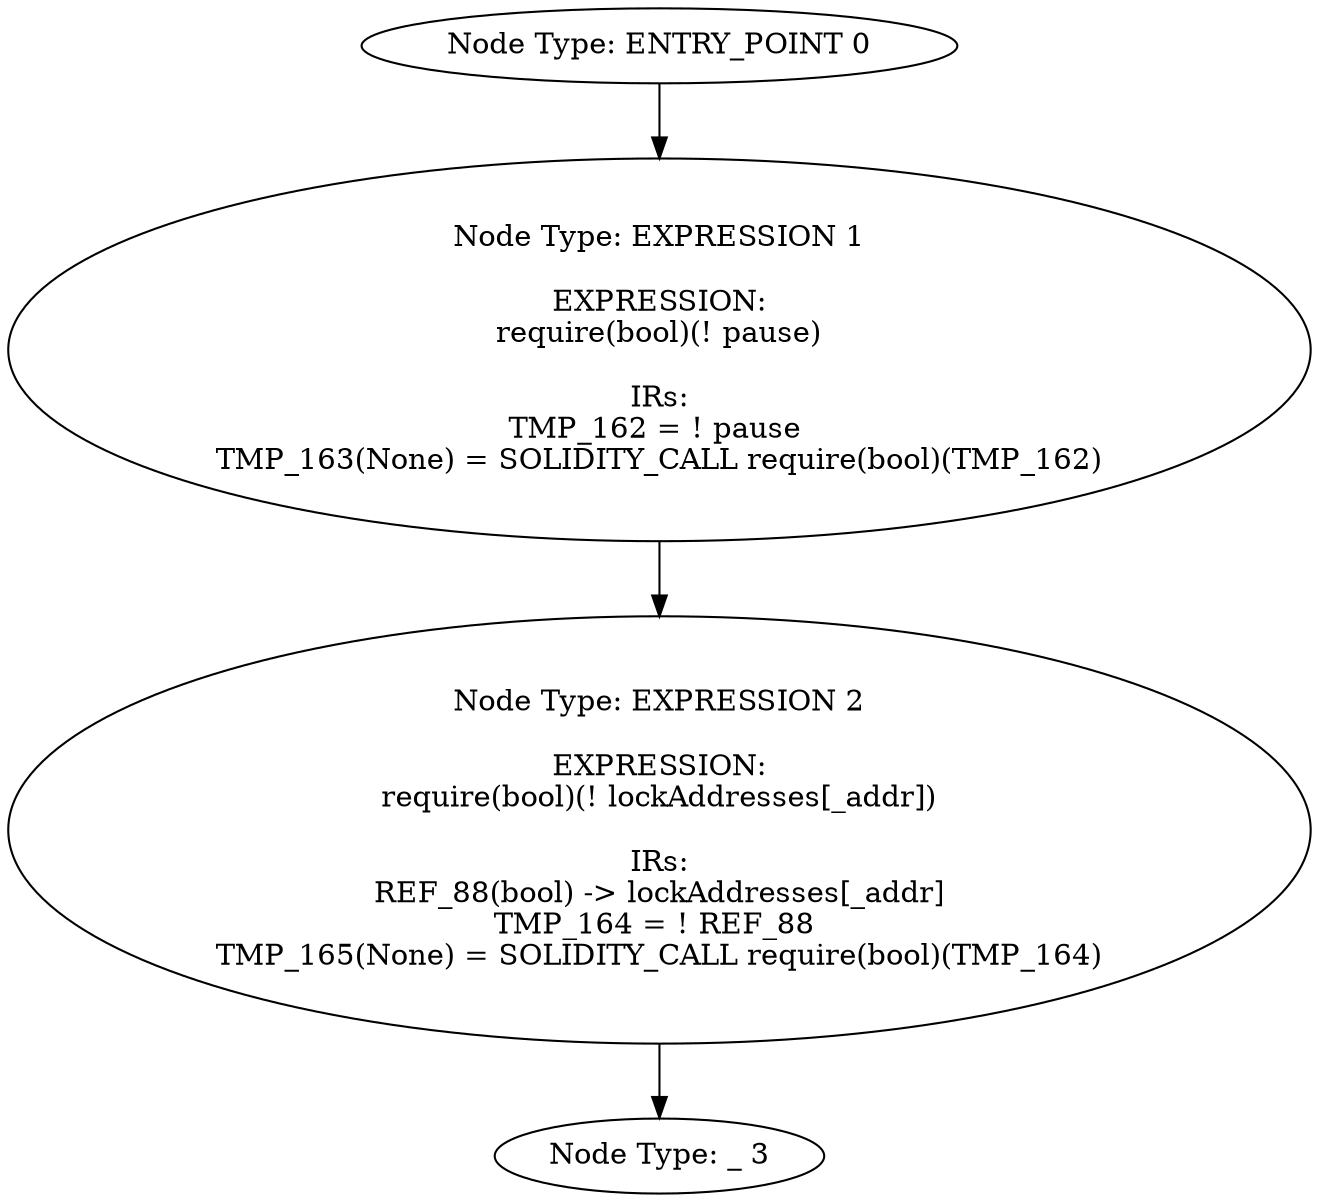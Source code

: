 digraph{
0[label="Node Type: ENTRY_POINT 0
"];
0->1;
1[label="Node Type: EXPRESSION 1

EXPRESSION:
require(bool)(! pause)

IRs:
TMP_162 = ! pause 
TMP_163(None) = SOLIDITY_CALL require(bool)(TMP_162)"];
1->2;
2[label="Node Type: EXPRESSION 2

EXPRESSION:
require(bool)(! lockAddresses[_addr])

IRs:
REF_88(bool) -> lockAddresses[_addr]
TMP_164 = ! REF_88 
TMP_165(None) = SOLIDITY_CALL require(bool)(TMP_164)"];
2->3;
3[label="Node Type: _ 3
"];
}
